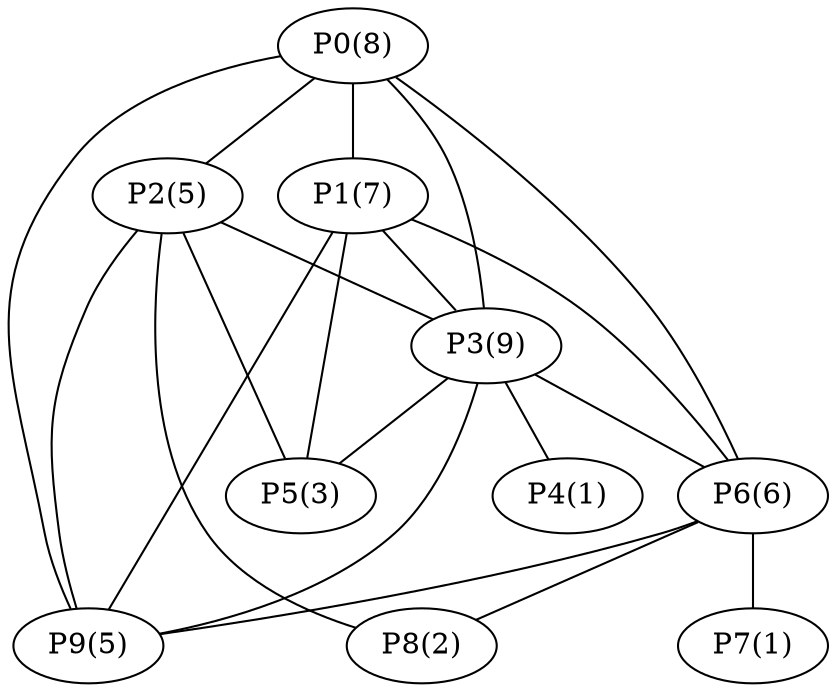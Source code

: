 graph network {
      "P0(8)";
      "P1(7)";
      "P2(5)";
      "P3(9)";
      "P6(6)";
      "P9(5)";
      "P5(3)";
      "P8(2)";
      "P4(1)";
      "P7(1)";
      "P0(8)" -- "P1(7)";
      "P0(8)" -- "P2(5)";
      "P0(8)" -- "P3(9)";
      "P0(8)" -- "P6(6)";
      "P0(8)" -- "P9(5)";
      "P1(7)" -- "P3(9)";
      "P1(7)" -- "P5(3)";
      "P1(7)" -- "P6(6)";
      "P1(7)" -- "P9(5)";
      "P2(5)" -- "P3(9)";
      "P2(5)" -- "P5(3)";
      "P2(5)" -- "P8(2)";
      "P2(5)" -- "P9(5)";
      "P3(9)" -- "P4(1)";
      "P3(9)" -- "P5(3)";
      "P3(9)" -- "P6(6)";
      "P3(9)" -- "P9(5)";
      "P6(6)" -- "P7(1)";
      "P6(6)" -- "P8(2)";
      "P6(6)" -- "P9(5)";
}
